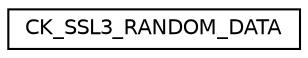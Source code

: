 digraph "Graphical Class Hierarchy"
{
  edge [fontname="Helvetica",fontsize="10",labelfontname="Helvetica",labelfontsize="10"];
  node [fontname="Helvetica",fontsize="10",shape=record];
  rankdir="LR";
  Node0 [label="CK_SSL3_RANDOM_DATA",height=0.2,width=0.4,color="black", fillcolor="white", style="filled",URL="$struct_c_k___s_s_l3___r_a_n_d_o_m___d_a_t_a.html"];
}
